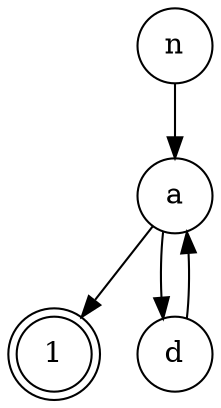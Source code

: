 digraph {   
    node [shape = doublecircle, color = black] 1 ;
    node [shape = circle];
    node [color= black];
    n -> a -> d -> a -> 1;	
}